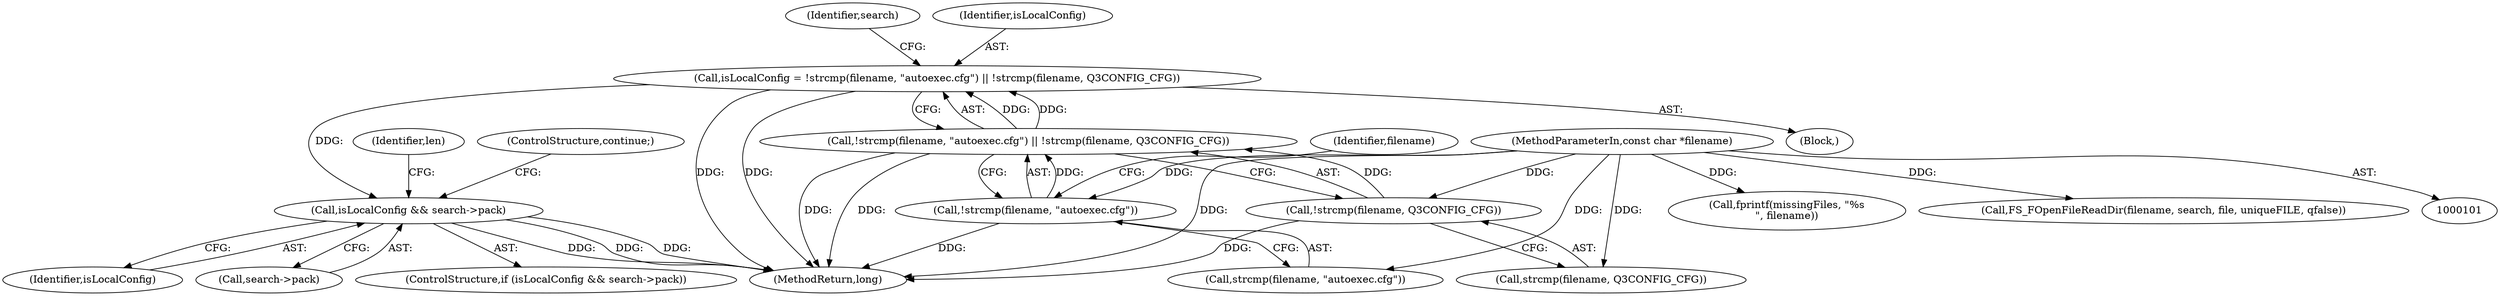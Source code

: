 digraph "0_OpenJK_b6ff2bcb1e4e6976d61e316175c6d7c99860fe20_1@pointer" {
"1000138" [label="(Call,isLocalConfig && search->pack)"];
"1000115" [label="(Call,isLocalConfig = !strcmp(filename, \"autoexec.cfg\") || !strcmp(filename, Q3CONFIG_CFG))"];
"1000117" [label="(Call,!strcmp(filename, \"autoexec.cfg\") || !strcmp(filename, Q3CONFIG_CFG))"];
"1000118" [label="(Call,!strcmp(filename, \"autoexec.cfg\"))"];
"1000102" [label="(MethodParameterIn,const char *filename)"];
"1000122" [label="(Call,!strcmp(filename, Q3CONFIG_CFG))"];
"1000128" [label="(Identifier,search)"];
"1000138" [label="(Call,isLocalConfig && search->pack)"];
"1000176" [label="(Call,fprintf(missingFiles, \"%s\n\", filename))"];
"1000117" [label="(Call,!strcmp(filename, \"autoexec.cfg\") || !strcmp(filename, Q3CONFIG_CFG))"];
"1000119" [label="(Call,strcmp(filename, \"autoexec.cfg\"))"];
"1000122" [label="(Call,!strcmp(filename, Q3CONFIG_CFG))"];
"1000139" [label="(Identifier,isLocalConfig)"];
"1000140" [label="(Call,search->pack)"];
"1000145" [label="(Identifier,len)"];
"1000143" [label="(ControlStructure,continue;)"];
"1000116" [label="(Identifier,isLocalConfig)"];
"1000137" [label="(ControlStructure,if (isLocalConfig && search->pack))"];
"1000118" [label="(Call,!strcmp(filename, \"autoexec.cfg\"))"];
"1000115" [label="(Call,isLocalConfig = !strcmp(filename, \"autoexec.cfg\") || !strcmp(filename, Q3CONFIG_CFG))"];
"1000146" [label="(Call,FS_FOpenFileReadDir(filename, search, file, uniqueFILE, qfalse))"];
"1000194" [label="(MethodReturn,long)"];
"1000105" [label="(Block,)"];
"1000123" [label="(Call,strcmp(filename, Q3CONFIG_CFG))"];
"1000124" [label="(Identifier,filename)"];
"1000102" [label="(MethodParameterIn,const char *filename)"];
"1000138" -> "1000137"  [label="AST: "];
"1000138" -> "1000139"  [label="CFG: "];
"1000138" -> "1000140"  [label="CFG: "];
"1000139" -> "1000138"  [label="AST: "];
"1000140" -> "1000138"  [label="AST: "];
"1000143" -> "1000138"  [label="CFG: "];
"1000145" -> "1000138"  [label="CFG: "];
"1000138" -> "1000194"  [label="DDG: "];
"1000138" -> "1000194"  [label="DDG: "];
"1000138" -> "1000194"  [label="DDG: "];
"1000115" -> "1000138"  [label="DDG: "];
"1000115" -> "1000105"  [label="AST: "];
"1000115" -> "1000117"  [label="CFG: "];
"1000116" -> "1000115"  [label="AST: "];
"1000117" -> "1000115"  [label="AST: "];
"1000128" -> "1000115"  [label="CFG: "];
"1000115" -> "1000194"  [label="DDG: "];
"1000115" -> "1000194"  [label="DDG: "];
"1000117" -> "1000115"  [label="DDG: "];
"1000117" -> "1000115"  [label="DDG: "];
"1000117" -> "1000118"  [label="CFG: "];
"1000117" -> "1000122"  [label="CFG: "];
"1000118" -> "1000117"  [label="AST: "];
"1000122" -> "1000117"  [label="AST: "];
"1000117" -> "1000194"  [label="DDG: "];
"1000117" -> "1000194"  [label="DDG: "];
"1000118" -> "1000117"  [label="DDG: "];
"1000122" -> "1000117"  [label="DDG: "];
"1000118" -> "1000119"  [label="CFG: "];
"1000119" -> "1000118"  [label="AST: "];
"1000124" -> "1000118"  [label="CFG: "];
"1000118" -> "1000194"  [label="DDG: "];
"1000102" -> "1000118"  [label="DDG: "];
"1000102" -> "1000101"  [label="AST: "];
"1000102" -> "1000194"  [label="DDG: "];
"1000102" -> "1000119"  [label="DDG: "];
"1000102" -> "1000122"  [label="DDG: "];
"1000102" -> "1000123"  [label="DDG: "];
"1000102" -> "1000146"  [label="DDG: "];
"1000102" -> "1000176"  [label="DDG: "];
"1000122" -> "1000123"  [label="CFG: "];
"1000123" -> "1000122"  [label="AST: "];
"1000122" -> "1000194"  [label="DDG: "];
}
